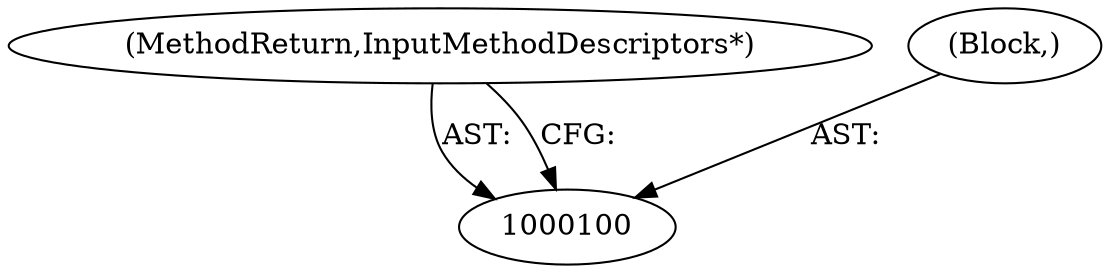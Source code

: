 digraph "0_Chrome_dc7b094a338c6c521f918f478e993f0f74bbea0d" {
"1000102" [label="(MethodReturn,InputMethodDescriptors*)"];
"1000101" [label="(Block,)"];
"1000102" -> "1000100"  [label="AST: "];
"1000102" -> "1000100"  [label="CFG: "];
"1000101" -> "1000100"  [label="AST: "];
}
